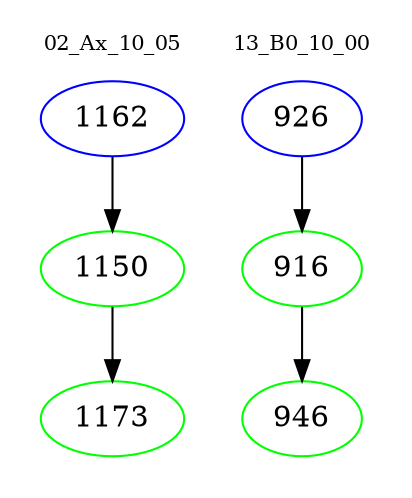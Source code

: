 digraph{
subgraph cluster_0 {
color = white
label = "02_Ax_10_05";
fontsize=10;
T0_1162 [label="1162", color="blue"]
T0_1162 -> T0_1150 [color="black"]
T0_1150 [label="1150", color="green"]
T0_1150 -> T0_1173 [color="black"]
T0_1173 [label="1173", color="green"]
}
subgraph cluster_1 {
color = white
label = "13_B0_10_00";
fontsize=10;
T1_926 [label="926", color="blue"]
T1_926 -> T1_916 [color="black"]
T1_916 [label="916", color="green"]
T1_916 -> T1_946 [color="black"]
T1_946 [label="946", color="green"]
}
}
